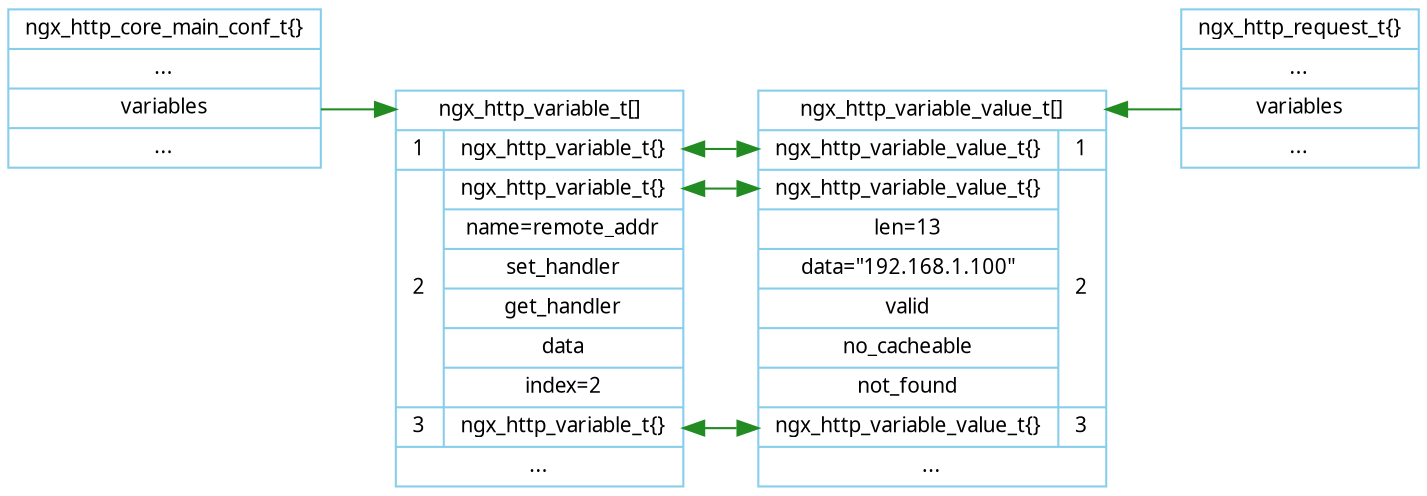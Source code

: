 digraph ngx_http_variable_access {

   rankdir=LR;
   node [shape=record, color=skyblue, fontname="Verdana", fontsize=10];
   edge [color=forestgreen, fontname="Verdana", fontsize=10];

   
   ngx_http_core_main_conf_t [label="<head>ngx_http_core_main_conf_t\{\}|...|<variables>variables|..."];

   ngx_http_variable_array [label="<head>ngx_http_variable_t\[\]|{1|{<head1>ngx_http_variable_t\{\}}}|{<n2>2|{<head2>ngx_http_variable_t\{\}|name=remote_addr|set_handler|get_handler|data|index=2}}|{3|{<head3>ngx_http_variable_t\{\}}}|..."];
   ngx_http_variable_value_array [label="<head>ngx_http_variable_value_t\[\]|{{<head1>ngx_http_variable_value_t\{\}}|<n1>1}|{{<head2>ngx_http_variable_value_t\{\}|len=13|data=\"192.168.1.100\"|valid|no_cacheable|not_found}|<n2>2}|{{<head3>ngx_http_variable_value_t\{\}}|<n3>3}|..."];

   ngx_http_request_t [label="<head>ngx_http_request_t\{\}|...|<variables>variables|..."];

   ngx_http_core_main_conf_t:variables -> ngx_http_variable_array:head [weight=9];

   ngx_http_variable_array:head1 -> ngx_http_variable_value_array:head1 [dir=both];
   ngx_http_variable_array:head2 -> ngx_http_variable_value_array:head2 [dir=both];
   ngx_http_variable_array:head3 -> ngx_http_variable_value_array:head3 [dir=both];

   ngx_http_variable_value_array:head -> ngx_http_request_t:variables [dir=back];
}